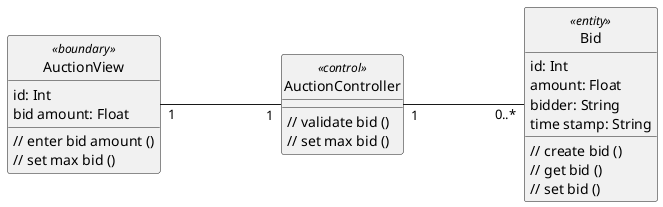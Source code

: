 @startuml 
left to right direction
skinparam classAttributeIconSize 0
skinparam linetype ortho
hide circle
class AuctionView <<boundary>> {
    id: Int
    bid amount: Float

    // enter bid amount ()
    // set max bid ()

    }

class AuctionController <<control>> {
    // validate bid ()
    // set max bid ()

    }

class Bid <<entity>> {
    id: Int
    amount: Float
    bidder: String
    time stamp: String
    // create bid ()
    // get bid ()
    // set bid ()
    }


AuctionView "1" --- "1" AuctionController

AuctionController "1" --- "0..*" Bid


@enduml